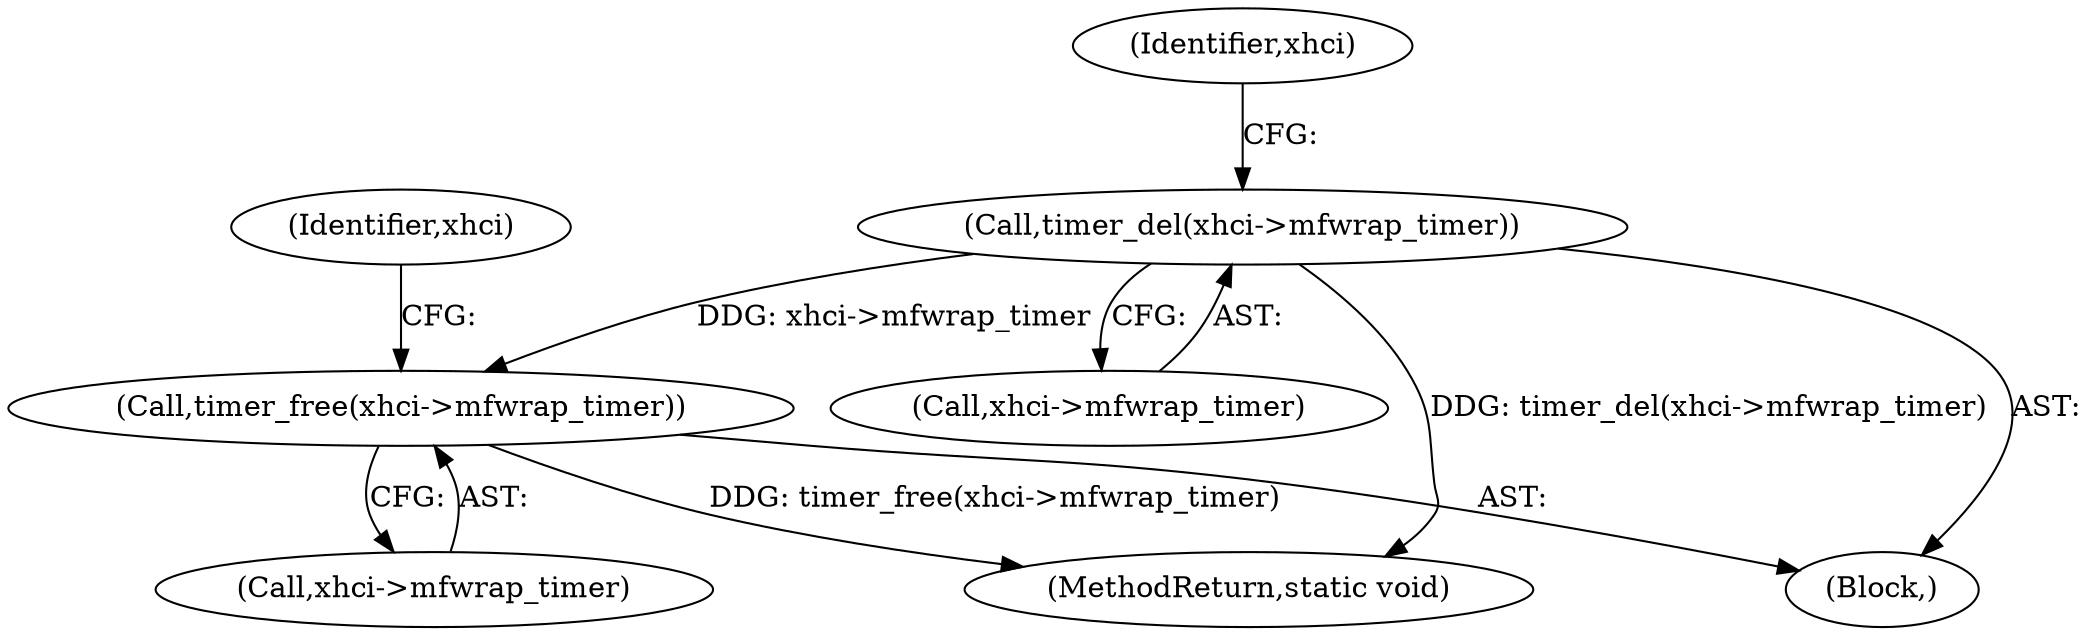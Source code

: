 digraph "0_qemu_b53dd4495ced2432a0b652ea895e651d07336f7e@API" {
"1000137" [label="(Call,timer_free(xhci->mfwrap_timer))"];
"1000133" [label="(Call,timer_del(xhci->mfwrap_timer))"];
"1000138" [label="(Call,xhci->mfwrap_timer)"];
"1000139" [label="(Identifier,xhci)"];
"1000132" [label="(Block,)"];
"1000137" [label="(Call,timer_free(xhci->mfwrap_timer))"];
"1000143" [label="(Identifier,xhci)"];
"1000133" [label="(Call,timer_del(xhci->mfwrap_timer))"];
"1000134" [label="(Call,xhci->mfwrap_timer)"];
"1000245" [label="(MethodReturn,static void)"];
"1000137" -> "1000132"  [label="AST: "];
"1000137" -> "1000138"  [label="CFG: "];
"1000138" -> "1000137"  [label="AST: "];
"1000143" -> "1000137"  [label="CFG: "];
"1000137" -> "1000245"  [label="DDG: timer_free(xhci->mfwrap_timer)"];
"1000133" -> "1000137"  [label="DDG: xhci->mfwrap_timer"];
"1000133" -> "1000132"  [label="AST: "];
"1000133" -> "1000134"  [label="CFG: "];
"1000134" -> "1000133"  [label="AST: "];
"1000139" -> "1000133"  [label="CFG: "];
"1000133" -> "1000245"  [label="DDG: timer_del(xhci->mfwrap_timer)"];
}
